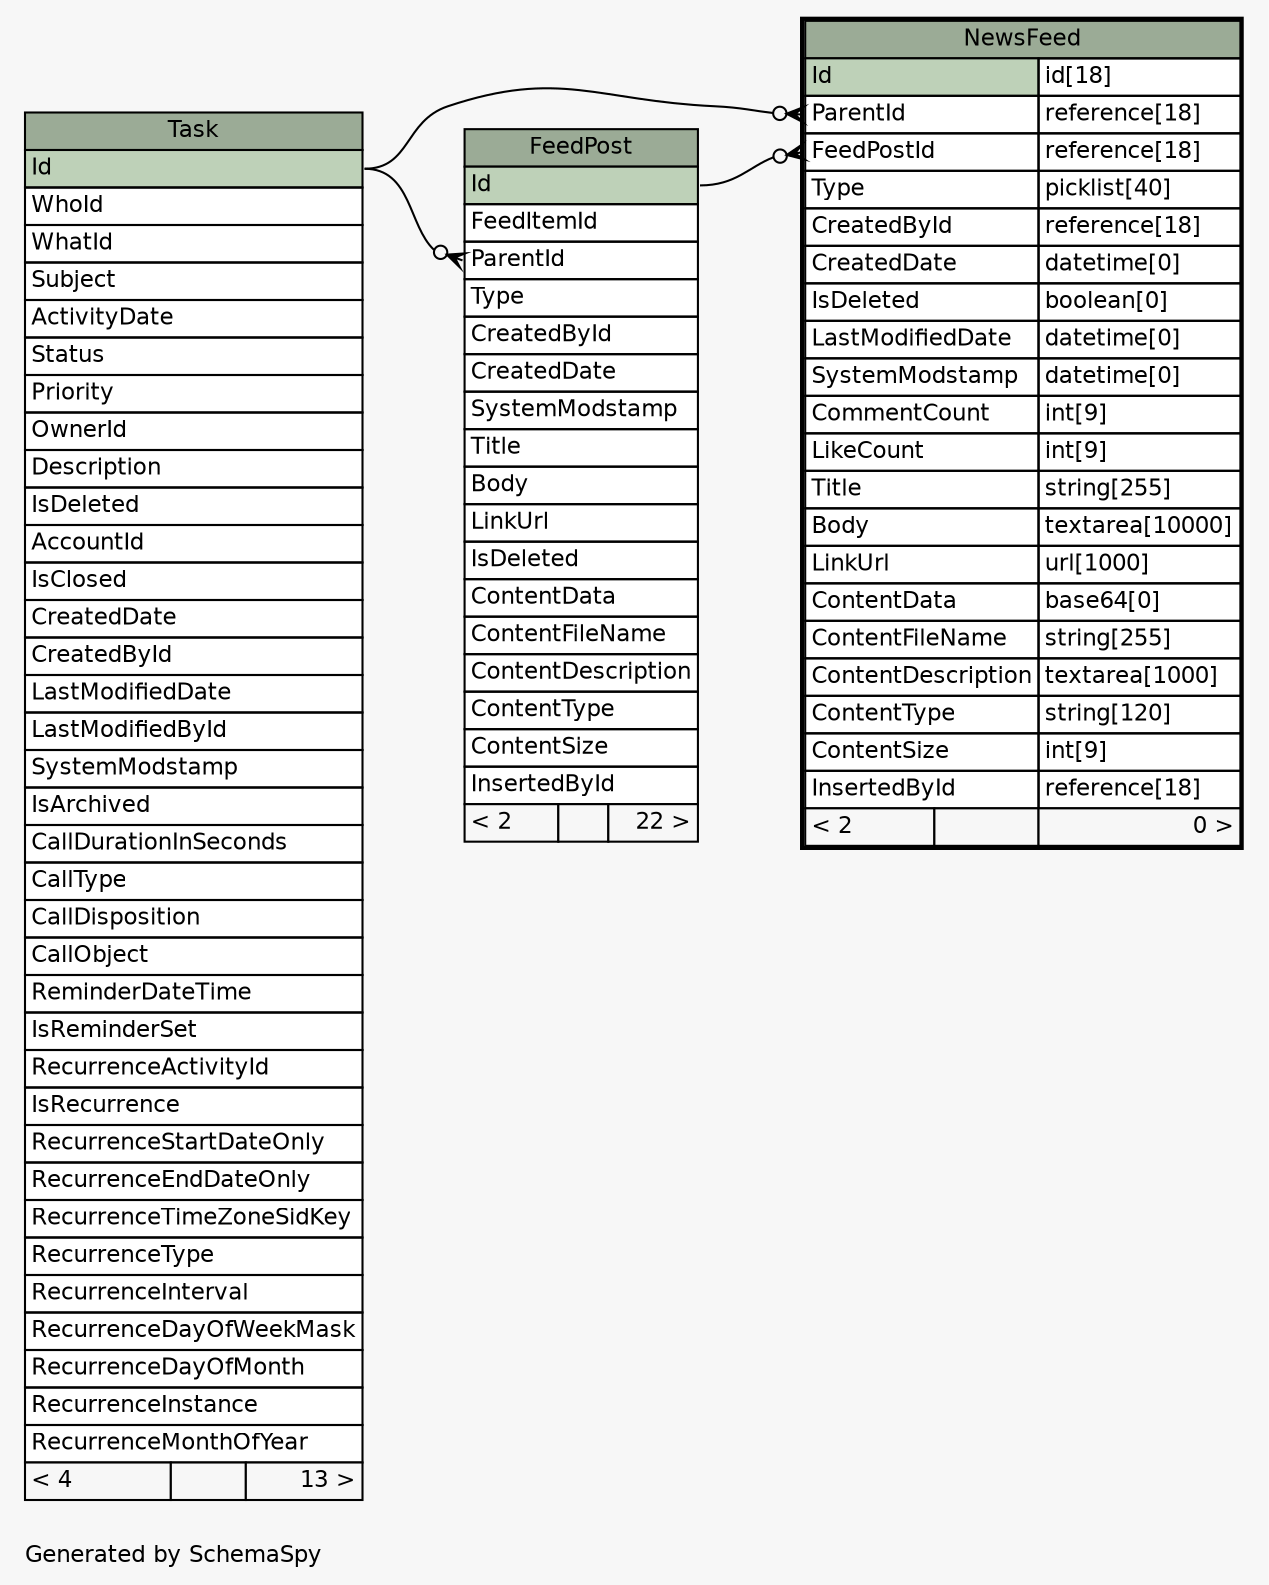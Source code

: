 // dot 2.36.0 on Mac OS X 10.11.6
// SchemaSpy rev 590
digraph "oneDegreeRelationshipsDiagram" {
  graph [
    rankdir="RL"
    bgcolor="#f7f7f7"
    label="\nGenerated by SchemaSpy"
    labeljust="l"
    nodesep="0.18"
    ranksep="0.46"
    fontname="Helvetica"
    fontsize="11"
  ];
  node [
    fontname="Helvetica"
    fontsize="11"
    shape="plaintext"
  ];
  edge [
    arrowsize="0.8"
  ];
  "FeedPost":"ParentId":w -> "Task":"Id":e [arrowhead=none dir=back arrowtail=crowodot];
  "NewsFeed":"FeedPostId":w -> "FeedPost":"Id":e [arrowhead=none dir=back arrowtail=crowodot];
  "NewsFeed":"ParentId":w -> "Task":"Id":e [arrowhead=none dir=back arrowtail=crowodot];
  "FeedPost" [
    label=<
    <TABLE BORDER="0" CELLBORDER="1" CELLSPACING="0" BGCOLOR="#ffffff">
      <TR><TD COLSPAN="3" BGCOLOR="#9bab96" ALIGN="CENTER">FeedPost</TD></TR>
      <TR><TD PORT="Id" COLSPAN="3" BGCOLOR="#bed1b8" ALIGN="LEFT">Id</TD></TR>
      <TR><TD PORT="FeedItemId" COLSPAN="3" ALIGN="LEFT">FeedItemId</TD></TR>
      <TR><TD PORT="ParentId" COLSPAN="3" ALIGN="LEFT">ParentId</TD></TR>
      <TR><TD PORT="Type" COLSPAN="3" ALIGN="LEFT">Type</TD></TR>
      <TR><TD PORT="CreatedById" COLSPAN="3" ALIGN="LEFT">CreatedById</TD></TR>
      <TR><TD PORT="CreatedDate" COLSPAN="3" ALIGN="LEFT">CreatedDate</TD></TR>
      <TR><TD PORT="SystemModstamp" COLSPAN="3" ALIGN="LEFT">SystemModstamp</TD></TR>
      <TR><TD PORT="Title" COLSPAN="3" ALIGN="LEFT">Title</TD></TR>
      <TR><TD PORT="Body" COLSPAN="3" ALIGN="LEFT">Body</TD></TR>
      <TR><TD PORT="LinkUrl" COLSPAN="3" ALIGN="LEFT">LinkUrl</TD></TR>
      <TR><TD PORT="IsDeleted" COLSPAN="3" ALIGN="LEFT">IsDeleted</TD></TR>
      <TR><TD PORT="ContentData" COLSPAN="3" ALIGN="LEFT">ContentData</TD></TR>
      <TR><TD PORT="ContentFileName" COLSPAN="3" ALIGN="LEFT">ContentFileName</TD></TR>
      <TR><TD PORT="ContentDescription" COLSPAN="3" ALIGN="LEFT">ContentDescription</TD></TR>
      <TR><TD PORT="ContentType" COLSPAN="3" ALIGN="LEFT">ContentType</TD></TR>
      <TR><TD PORT="ContentSize" COLSPAN="3" ALIGN="LEFT">ContentSize</TD></TR>
      <TR><TD PORT="InsertedById" COLSPAN="3" ALIGN="LEFT">InsertedById</TD></TR>
      <TR><TD ALIGN="LEFT" BGCOLOR="#f7f7f7">&lt; 2</TD><TD ALIGN="RIGHT" BGCOLOR="#f7f7f7">  </TD><TD ALIGN="RIGHT" BGCOLOR="#f7f7f7">22 &gt;</TD></TR>
    </TABLE>>
    URL="FeedPost.html"
    tooltip="FeedPost"
  ];
  "NewsFeed" [
    label=<
    <TABLE BORDER="2" CELLBORDER="1" CELLSPACING="0" BGCOLOR="#ffffff">
      <TR><TD COLSPAN="3" BGCOLOR="#9bab96" ALIGN="CENTER">NewsFeed</TD></TR>
      <TR><TD PORT="Id" COLSPAN="2" BGCOLOR="#bed1b8" ALIGN="LEFT">Id</TD><TD PORT="Id.type" ALIGN="LEFT">id[18]</TD></TR>
      <TR><TD PORT="ParentId" COLSPAN="2" ALIGN="LEFT">ParentId</TD><TD PORT="ParentId.type" ALIGN="LEFT">reference[18]</TD></TR>
      <TR><TD PORT="FeedPostId" COLSPAN="2" ALIGN="LEFT">FeedPostId</TD><TD PORT="FeedPostId.type" ALIGN="LEFT">reference[18]</TD></TR>
      <TR><TD PORT="Type" COLSPAN="2" ALIGN="LEFT">Type</TD><TD PORT="Type.type" ALIGN="LEFT">picklist[40]</TD></TR>
      <TR><TD PORT="CreatedById" COLSPAN="2" ALIGN="LEFT">CreatedById</TD><TD PORT="CreatedById.type" ALIGN="LEFT">reference[18]</TD></TR>
      <TR><TD PORT="CreatedDate" COLSPAN="2" ALIGN="LEFT">CreatedDate</TD><TD PORT="CreatedDate.type" ALIGN="LEFT">datetime[0]</TD></TR>
      <TR><TD PORT="IsDeleted" COLSPAN="2" ALIGN="LEFT">IsDeleted</TD><TD PORT="IsDeleted.type" ALIGN="LEFT">boolean[0]</TD></TR>
      <TR><TD PORT="LastModifiedDate" COLSPAN="2" ALIGN="LEFT">LastModifiedDate</TD><TD PORT="LastModifiedDate.type" ALIGN="LEFT">datetime[0]</TD></TR>
      <TR><TD PORT="SystemModstamp" COLSPAN="2" ALIGN="LEFT">SystemModstamp</TD><TD PORT="SystemModstamp.type" ALIGN="LEFT">datetime[0]</TD></TR>
      <TR><TD PORT="CommentCount" COLSPAN="2" ALIGN="LEFT">CommentCount</TD><TD PORT="CommentCount.type" ALIGN="LEFT">int[9]</TD></TR>
      <TR><TD PORT="LikeCount" COLSPAN="2" ALIGN="LEFT">LikeCount</TD><TD PORT="LikeCount.type" ALIGN="LEFT">int[9]</TD></TR>
      <TR><TD PORT="Title" COLSPAN="2" ALIGN="LEFT">Title</TD><TD PORT="Title.type" ALIGN="LEFT">string[255]</TD></TR>
      <TR><TD PORT="Body" COLSPAN="2" ALIGN="LEFT">Body</TD><TD PORT="Body.type" ALIGN="LEFT">textarea[10000]</TD></TR>
      <TR><TD PORT="LinkUrl" COLSPAN="2" ALIGN="LEFT">LinkUrl</TD><TD PORT="LinkUrl.type" ALIGN="LEFT">url[1000]</TD></TR>
      <TR><TD PORT="ContentData" COLSPAN="2" ALIGN="LEFT">ContentData</TD><TD PORT="ContentData.type" ALIGN="LEFT">base64[0]</TD></TR>
      <TR><TD PORT="ContentFileName" COLSPAN="2" ALIGN="LEFT">ContentFileName</TD><TD PORT="ContentFileName.type" ALIGN="LEFT">string[255]</TD></TR>
      <TR><TD PORT="ContentDescription" COLSPAN="2" ALIGN="LEFT">ContentDescription</TD><TD PORT="ContentDescription.type" ALIGN="LEFT">textarea[1000]</TD></TR>
      <TR><TD PORT="ContentType" COLSPAN="2" ALIGN="LEFT">ContentType</TD><TD PORT="ContentType.type" ALIGN="LEFT">string[120]</TD></TR>
      <TR><TD PORT="ContentSize" COLSPAN="2" ALIGN="LEFT">ContentSize</TD><TD PORT="ContentSize.type" ALIGN="LEFT">int[9]</TD></TR>
      <TR><TD PORT="InsertedById" COLSPAN="2" ALIGN="LEFT">InsertedById</TD><TD PORT="InsertedById.type" ALIGN="LEFT">reference[18]</TD></TR>
      <TR><TD ALIGN="LEFT" BGCOLOR="#f7f7f7">&lt; 2</TD><TD ALIGN="RIGHT" BGCOLOR="#f7f7f7">  </TD><TD ALIGN="RIGHT" BGCOLOR="#f7f7f7">0 &gt;</TD></TR>
    </TABLE>>
    URL="NewsFeed.html"
    tooltip="NewsFeed"
  ];
  "Task" [
    label=<
    <TABLE BORDER="0" CELLBORDER="1" CELLSPACING="0" BGCOLOR="#ffffff">
      <TR><TD COLSPAN="3" BGCOLOR="#9bab96" ALIGN="CENTER">Task</TD></TR>
      <TR><TD PORT="Id" COLSPAN="3" BGCOLOR="#bed1b8" ALIGN="LEFT">Id</TD></TR>
      <TR><TD PORT="WhoId" COLSPAN="3" ALIGN="LEFT">WhoId</TD></TR>
      <TR><TD PORT="WhatId" COLSPAN="3" ALIGN="LEFT">WhatId</TD></TR>
      <TR><TD PORT="Subject" COLSPAN="3" ALIGN="LEFT">Subject</TD></TR>
      <TR><TD PORT="ActivityDate" COLSPAN="3" ALIGN="LEFT">ActivityDate</TD></TR>
      <TR><TD PORT="Status" COLSPAN="3" ALIGN="LEFT">Status</TD></TR>
      <TR><TD PORT="Priority" COLSPAN="3" ALIGN="LEFT">Priority</TD></TR>
      <TR><TD PORT="OwnerId" COLSPAN="3" ALIGN="LEFT">OwnerId</TD></TR>
      <TR><TD PORT="Description" COLSPAN="3" ALIGN="LEFT">Description</TD></TR>
      <TR><TD PORT="IsDeleted" COLSPAN="3" ALIGN="LEFT">IsDeleted</TD></TR>
      <TR><TD PORT="AccountId" COLSPAN="3" ALIGN="LEFT">AccountId</TD></TR>
      <TR><TD PORT="IsClosed" COLSPAN="3" ALIGN="LEFT">IsClosed</TD></TR>
      <TR><TD PORT="CreatedDate" COLSPAN="3" ALIGN="LEFT">CreatedDate</TD></TR>
      <TR><TD PORT="CreatedById" COLSPAN="3" ALIGN="LEFT">CreatedById</TD></TR>
      <TR><TD PORT="LastModifiedDate" COLSPAN="3" ALIGN="LEFT">LastModifiedDate</TD></TR>
      <TR><TD PORT="LastModifiedById" COLSPAN="3" ALIGN="LEFT">LastModifiedById</TD></TR>
      <TR><TD PORT="SystemModstamp" COLSPAN="3" ALIGN="LEFT">SystemModstamp</TD></TR>
      <TR><TD PORT="IsArchived" COLSPAN="3" ALIGN="LEFT">IsArchived</TD></TR>
      <TR><TD PORT="CallDurationInSeconds" COLSPAN="3" ALIGN="LEFT">CallDurationInSeconds</TD></TR>
      <TR><TD PORT="CallType" COLSPAN="3" ALIGN="LEFT">CallType</TD></TR>
      <TR><TD PORT="CallDisposition" COLSPAN="3" ALIGN="LEFT">CallDisposition</TD></TR>
      <TR><TD PORT="CallObject" COLSPAN="3" ALIGN="LEFT">CallObject</TD></TR>
      <TR><TD PORT="ReminderDateTime" COLSPAN="3" ALIGN="LEFT">ReminderDateTime</TD></TR>
      <TR><TD PORT="IsReminderSet" COLSPAN="3" ALIGN="LEFT">IsReminderSet</TD></TR>
      <TR><TD PORT="RecurrenceActivityId" COLSPAN="3" ALIGN="LEFT">RecurrenceActivityId</TD></TR>
      <TR><TD PORT="IsRecurrence" COLSPAN="3" ALIGN="LEFT">IsRecurrence</TD></TR>
      <TR><TD PORT="RecurrenceStartDateOnly" COLSPAN="3" ALIGN="LEFT">RecurrenceStartDateOnly</TD></TR>
      <TR><TD PORT="RecurrenceEndDateOnly" COLSPAN="3" ALIGN="LEFT">RecurrenceEndDateOnly</TD></TR>
      <TR><TD PORT="RecurrenceTimeZoneSidKey" COLSPAN="3" ALIGN="LEFT">RecurrenceTimeZoneSidKey</TD></TR>
      <TR><TD PORT="RecurrenceType" COLSPAN="3" ALIGN="LEFT">RecurrenceType</TD></TR>
      <TR><TD PORT="RecurrenceInterval" COLSPAN="3" ALIGN="LEFT">RecurrenceInterval</TD></TR>
      <TR><TD PORT="RecurrenceDayOfWeekMask" COLSPAN="3" ALIGN="LEFT">RecurrenceDayOfWeekMask</TD></TR>
      <TR><TD PORT="RecurrenceDayOfMonth" COLSPAN="3" ALIGN="LEFT">RecurrenceDayOfMonth</TD></TR>
      <TR><TD PORT="RecurrenceInstance" COLSPAN="3" ALIGN="LEFT">RecurrenceInstance</TD></TR>
      <TR><TD PORT="RecurrenceMonthOfYear" COLSPAN="3" ALIGN="LEFT">RecurrenceMonthOfYear</TD></TR>
      <TR><TD ALIGN="LEFT" BGCOLOR="#f7f7f7">&lt; 4</TD><TD ALIGN="RIGHT" BGCOLOR="#f7f7f7">  </TD><TD ALIGN="RIGHT" BGCOLOR="#f7f7f7">13 &gt;</TD></TR>
    </TABLE>>
    URL="Task.html"
    tooltip="Task"
  ];
}
